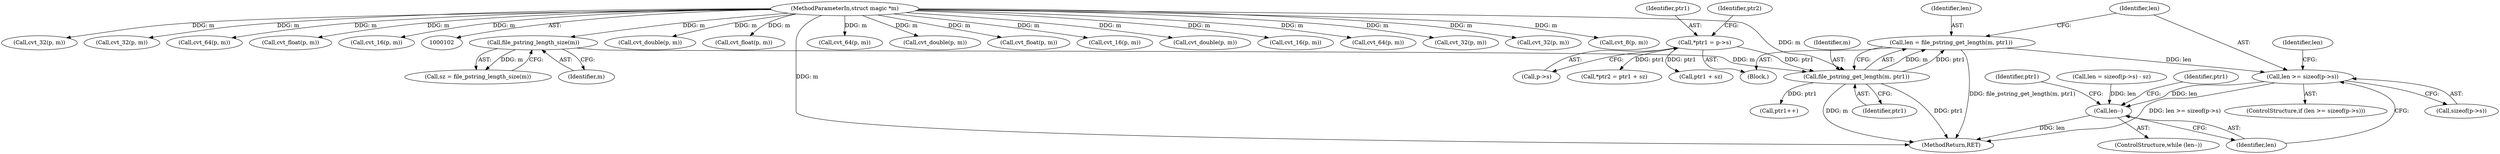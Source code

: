 digraph "1_file_59e63838913eee47f5c120a6c53d4565af638158@API" {
"1000197" [label="(Call,len >= sizeof(p->s))"];
"1000191" [label="(Call,len = file_pstring_get_length(m, ptr1))"];
"1000193" [label="(Call,file_pstring_get_length(m, ptr1))"];
"1000176" [label="(Call,file_pstring_length_size(m))"];
"1000104" [label="(MethodParameterIn,struct magic *m)"];
"1000179" [label="(Call,*ptr1 = p->s)"];
"1000213" [label="(Call,len--)"];
"1000712" [label="(Call,cvt_double(p, m))"];
"1000193" [label="(Call,file_pstring_get_length(m, ptr1))"];
"1000195" [label="(Identifier,ptr1)"];
"1000908" [label="(MethodReturn,RET)"];
"1000104" [label="(MethodParameterIn,struct magic *m)"];
"1000204" [label="(Call,len = sizeof(p->s) - sz)"];
"1000185" [label="(Call,*ptr2 = ptr1 + sz)"];
"1000706" [label="(Call,cvt_float(p, m))"];
"1000187" [label="(Call,ptr1 + sz)"];
"1000179" [label="(Call,*ptr1 = p->s)"];
"1000148" [label="(Call,cvt_64(p, m))"];
"1000172" [label="(Block,)"];
"1000886" [label="(Call,cvt_double(p, m))"];
"1000177" [label="(Identifier,m)"];
"1000218" [label="(Identifier,ptr1)"];
"1000659" [label="(Call,cvt_float(p, m))"];
"1000180" [label="(Identifier,ptr1)"];
"1000196" [label="(ControlStructure,if (len >= sizeof(p->s)))"];
"1000248" [label="(Call,cvt_16(p, m))"];
"1000194" [label="(Identifier,m)"];
"1000799" [label="(Call,cvt_double(p, m))"];
"1000198" [label="(Identifier,len)"];
"1000176" [label="(Call,file_pstring_length_size(m))"];
"1000131" [label="(Call,cvt_16(p, m))"];
"1000199" [label="(Call,sizeof(p->s))"];
"1000205" [label="(Identifier,len)"];
"1000214" [label="(Identifier,len)"];
"1000174" [label="(Call,sz = file_pstring_length_size(m))"];
"1000391" [label="(Call,cvt_64(p, m))"];
"1000212" [label="(ControlStructure,while (len--))"];
"1000197" [label="(Call,len >= sizeof(p->s))"];
"1000606" [label="(Call,cvt_32(p, m))"];
"1000181" [label="(Call,p->s)"];
"1000139" [label="(Call,cvt_32(p, m))"];
"1000217" [label="(Call,ptr1++)"];
"1000213" [label="(Call,len--)"];
"1000224" [label="(Identifier,ptr1)"];
"1000191" [label="(Call,len = file_pstring_get_length(m, ptr1))"];
"1000125" [label="(Call,cvt_8(p, m))"];
"1000463" [label="(Call,cvt_32(p, m))"];
"1000295" [label="(Call,cvt_32(p, m))"];
"1000559" [label="(Call,cvt_64(p, m))"];
"1000612" [label="(Call,cvt_float(p, m))"];
"1000186" [label="(Identifier,ptr2)"];
"1000192" [label="(Identifier,len)"];
"1000416" [label="(Call,cvt_16(p, m))"];
"1000197" -> "1000196"  [label="AST: "];
"1000197" -> "1000199"  [label="CFG: "];
"1000198" -> "1000197"  [label="AST: "];
"1000199" -> "1000197"  [label="AST: "];
"1000205" -> "1000197"  [label="CFG: "];
"1000214" -> "1000197"  [label="CFG: "];
"1000197" -> "1000908"  [label="DDG: len >= sizeof(p->s)"];
"1000191" -> "1000197"  [label="DDG: len"];
"1000197" -> "1000213"  [label="DDG: len"];
"1000191" -> "1000172"  [label="AST: "];
"1000191" -> "1000193"  [label="CFG: "];
"1000192" -> "1000191"  [label="AST: "];
"1000193" -> "1000191"  [label="AST: "];
"1000198" -> "1000191"  [label="CFG: "];
"1000191" -> "1000908"  [label="DDG: file_pstring_get_length(m, ptr1)"];
"1000193" -> "1000191"  [label="DDG: m"];
"1000193" -> "1000191"  [label="DDG: ptr1"];
"1000193" -> "1000195"  [label="CFG: "];
"1000194" -> "1000193"  [label="AST: "];
"1000195" -> "1000193"  [label="AST: "];
"1000193" -> "1000908"  [label="DDG: m"];
"1000193" -> "1000908"  [label="DDG: ptr1"];
"1000176" -> "1000193"  [label="DDG: m"];
"1000104" -> "1000193"  [label="DDG: m"];
"1000179" -> "1000193"  [label="DDG: ptr1"];
"1000193" -> "1000217"  [label="DDG: ptr1"];
"1000176" -> "1000174"  [label="AST: "];
"1000176" -> "1000177"  [label="CFG: "];
"1000177" -> "1000176"  [label="AST: "];
"1000174" -> "1000176"  [label="CFG: "];
"1000176" -> "1000174"  [label="DDG: m"];
"1000104" -> "1000176"  [label="DDG: m"];
"1000104" -> "1000102"  [label="AST: "];
"1000104" -> "1000908"  [label="DDG: m"];
"1000104" -> "1000125"  [label="DDG: m"];
"1000104" -> "1000131"  [label="DDG: m"];
"1000104" -> "1000139"  [label="DDG: m"];
"1000104" -> "1000148"  [label="DDG: m"];
"1000104" -> "1000248"  [label="DDG: m"];
"1000104" -> "1000295"  [label="DDG: m"];
"1000104" -> "1000391"  [label="DDG: m"];
"1000104" -> "1000416"  [label="DDG: m"];
"1000104" -> "1000463"  [label="DDG: m"];
"1000104" -> "1000559"  [label="DDG: m"];
"1000104" -> "1000606"  [label="DDG: m"];
"1000104" -> "1000612"  [label="DDG: m"];
"1000104" -> "1000659"  [label="DDG: m"];
"1000104" -> "1000706"  [label="DDG: m"];
"1000104" -> "1000712"  [label="DDG: m"];
"1000104" -> "1000799"  [label="DDG: m"];
"1000104" -> "1000886"  [label="DDG: m"];
"1000179" -> "1000172"  [label="AST: "];
"1000179" -> "1000181"  [label="CFG: "];
"1000180" -> "1000179"  [label="AST: "];
"1000181" -> "1000179"  [label="AST: "];
"1000186" -> "1000179"  [label="CFG: "];
"1000179" -> "1000185"  [label="DDG: ptr1"];
"1000179" -> "1000187"  [label="DDG: ptr1"];
"1000213" -> "1000212"  [label="AST: "];
"1000213" -> "1000214"  [label="CFG: "];
"1000214" -> "1000213"  [label="AST: "];
"1000218" -> "1000213"  [label="CFG: "];
"1000224" -> "1000213"  [label="CFG: "];
"1000213" -> "1000908"  [label="DDG: len"];
"1000204" -> "1000213"  [label="DDG: len"];
}
